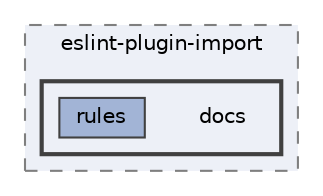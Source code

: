 digraph "pkiclassroomrescheduler/src/main/frontend/node_modules/eslint-plugin-import/docs"
{
 // LATEX_PDF_SIZE
  bgcolor="transparent";
  edge [fontname=Helvetica,fontsize=10,labelfontname=Helvetica,labelfontsize=10];
  node [fontname=Helvetica,fontsize=10,shape=box,height=0.2,width=0.4];
  compound=true
  subgraph clusterdir_3fbf9430c1217a476afb582f17322b44 {
    graph [ bgcolor="#edf0f7", pencolor="grey50", label="eslint-plugin-import", fontname=Helvetica,fontsize=10 style="filled,dashed", URL="dir_3fbf9430c1217a476afb582f17322b44.html",tooltip=""]
  subgraph clusterdir_5f6b25bed315e847b43fb5c9580312b0 {
    graph [ bgcolor="#edf0f7", pencolor="grey25", label="", fontname=Helvetica,fontsize=10 style="filled,bold", URL="dir_5f6b25bed315e847b43fb5c9580312b0.html",tooltip=""]
    dir_5f6b25bed315e847b43fb5c9580312b0 [shape=plaintext, label="docs"];
  dir_bbf82d743dc8f1f7ec770d5ac920f7a1 [label="rules", fillcolor="#a2b4d6", color="grey25", style="filled", URL="dir_bbf82d743dc8f1f7ec770d5ac920f7a1.html",tooltip=""];
  }
  }
}
